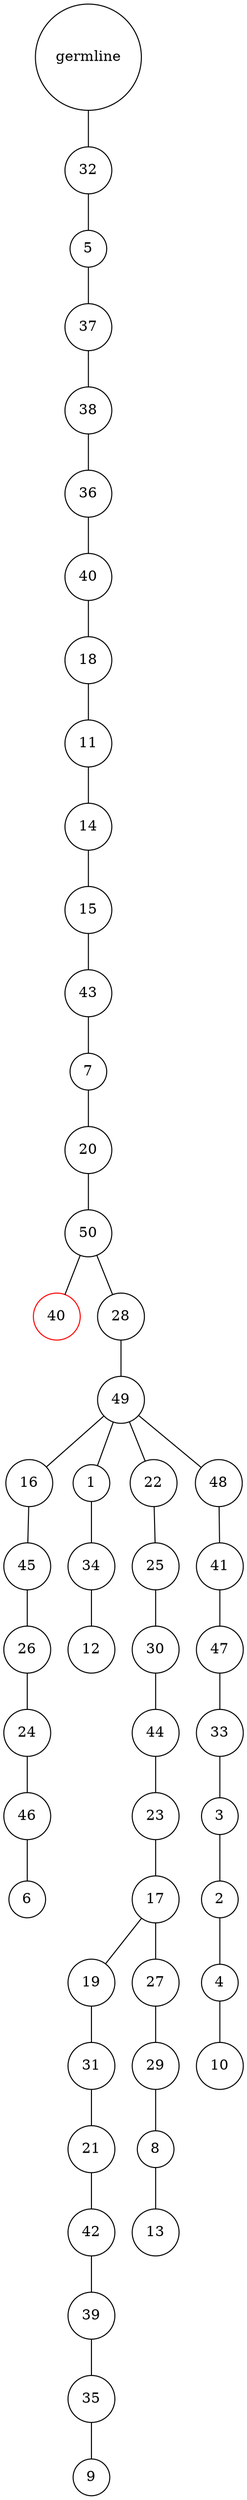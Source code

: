 graph {
	rankdir=UD;
	splines=line;
	node [shape=circle]
	"0x7f8c0c4276a0" [label="germline"];
	"0x7f8c0c4276d0" [label="32"];
	"0x7f8c0c4276a0" -- "0x7f8c0c4276d0" ;
	"0x7f8c0c427700" [label="5"];
	"0x7f8c0c4276d0" -- "0x7f8c0c427700" ;
	"0x7f8c0c427730" [label="37"];
	"0x7f8c0c427700" -- "0x7f8c0c427730" ;
	"0x7f8c0c427760" [label="38"];
	"0x7f8c0c427730" -- "0x7f8c0c427760" ;
	"0x7f8c0c427790" [label="36"];
	"0x7f8c0c427760" -- "0x7f8c0c427790" ;
	"0x7f8c0c4277c0" [label="40"];
	"0x7f8c0c427790" -- "0x7f8c0c4277c0" ;
	"0x7f8c0c4277f0" [label="18"];
	"0x7f8c0c4277c0" -- "0x7f8c0c4277f0" ;
	"0x7f8c0c427820" [label="11"];
	"0x7f8c0c4277f0" -- "0x7f8c0c427820" ;
	"0x7f8c0c427850" [label="14"];
	"0x7f8c0c427820" -- "0x7f8c0c427850" ;
	"0x7f8c0c427880" [label="15"];
	"0x7f8c0c427850" -- "0x7f8c0c427880" ;
	"0x7f8c0c4278b0" [label="43"];
	"0x7f8c0c427880" -- "0x7f8c0c4278b0" ;
	"0x7f8c0c4278e0" [label="7"];
	"0x7f8c0c4278b0" -- "0x7f8c0c4278e0" ;
	"0x7f8c0c427910" [label="20"];
	"0x7f8c0c4278e0" -- "0x7f8c0c427910" ;
	"0x7f8c0c427940" [label="50"];
	"0x7f8c0c427910" -- "0x7f8c0c427940" ;
	"0x7f8c0c427970" [label="40",color="red"];
	"0x7f8c0c427940" -- "0x7f8c0c427970" ;
	"0x7f8c0c4279a0" [label="28"];
	"0x7f8c0c427940" -- "0x7f8c0c4279a0" ;
	"0x7f8c0c4279d0" [label="49"];
	"0x7f8c0c4279a0" -- "0x7f8c0c4279d0" ;
	"0x7f8c0c427a00" [label="16"];
	"0x7f8c0c4279d0" -- "0x7f8c0c427a00" ;
	"0x7f8c0c427a30" [label="45"];
	"0x7f8c0c427a00" -- "0x7f8c0c427a30" ;
	"0x7f8c0c427a60" [label="26"];
	"0x7f8c0c427a30" -- "0x7f8c0c427a60" ;
	"0x7f8c0c427a90" [label="24"];
	"0x7f8c0c427a60" -- "0x7f8c0c427a90" ;
	"0x7f8c0c427ac0" [label="46"];
	"0x7f8c0c427a90" -- "0x7f8c0c427ac0" ;
	"0x7f8c0c427af0" [label="6"];
	"0x7f8c0c427ac0" -- "0x7f8c0c427af0" ;
	"0x7f8c0c427b20" [label="1"];
	"0x7f8c0c4279d0" -- "0x7f8c0c427b20" ;
	"0x7f8c0c427b50" [label="34"];
	"0x7f8c0c427b20" -- "0x7f8c0c427b50" ;
	"0x7f8c0c427b80" [label="12"];
	"0x7f8c0c427b50" -- "0x7f8c0c427b80" ;
	"0x7f8c0c427bb0" [label="22"];
	"0x7f8c0c4279d0" -- "0x7f8c0c427bb0" ;
	"0x7f8c0c427be0" [label="25"];
	"0x7f8c0c427bb0" -- "0x7f8c0c427be0" ;
	"0x7f8c0c427c10" [label="30"];
	"0x7f8c0c427be0" -- "0x7f8c0c427c10" ;
	"0x7f8c0c427c40" [label="44"];
	"0x7f8c0c427c10" -- "0x7f8c0c427c40" ;
	"0x7f8c0c427c70" [label="23"];
	"0x7f8c0c427c40" -- "0x7f8c0c427c70" ;
	"0x7f8c0c427ca0" [label="17"];
	"0x7f8c0c427c70" -- "0x7f8c0c427ca0" ;
	"0x7f8c0c427cd0" [label="19"];
	"0x7f8c0c427ca0" -- "0x7f8c0c427cd0" ;
	"0x7f8c0c427d00" [label="31"];
	"0x7f8c0c427cd0" -- "0x7f8c0c427d00" ;
	"0x7f8c0c427d30" [label="21"];
	"0x7f8c0c427d00" -- "0x7f8c0c427d30" ;
	"0x7f8c0c427d60" [label="42"];
	"0x7f8c0c427d30" -- "0x7f8c0c427d60" ;
	"0x7f8c0c427d90" [label="39"];
	"0x7f8c0c427d60" -- "0x7f8c0c427d90" ;
	"0x7f8c0c427dc0" [label="35"];
	"0x7f8c0c427d90" -- "0x7f8c0c427dc0" ;
	"0x7f8c0c427df0" [label="9"];
	"0x7f8c0c427dc0" -- "0x7f8c0c427df0" ;
	"0x7f8c0c427e20" [label="27"];
	"0x7f8c0c427ca0" -- "0x7f8c0c427e20" ;
	"0x7f8c0c427e50" [label="29"];
	"0x7f8c0c427e20" -- "0x7f8c0c427e50" ;
	"0x7f8c0c427e80" [label="8"];
	"0x7f8c0c427e50" -- "0x7f8c0c427e80" ;
	"0x7f8c0c427eb0" [label="13"];
	"0x7f8c0c427e80" -- "0x7f8c0c427eb0" ;
	"0x7f8c0c427ee0" [label="48"];
	"0x7f8c0c4279d0" -- "0x7f8c0c427ee0" ;
	"0x7f8c0c427f10" [label="41"];
	"0x7f8c0c427ee0" -- "0x7f8c0c427f10" ;
	"0x7f8c0c427f40" [label="47"];
	"0x7f8c0c427f10" -- "0x7f8c0c427f40" ;
	"0x7f8c0c427f70" [label="33"];
	"0x7f8c0c427f40" -- "0x7f8c0c427f70" ;
	"0x7f8c0c427fa0" [label="3"];
	"0x7f8c0c427f70" -- "0x7f8c0c427fa0" ;
	"0x7f8c0c427fd0" [label="2"];
	"0x7f8c0c427fa0" -- "0x7f8c0c427fd0" ;
	"0x7f8c0c42d040" [label="4"];
	"0x7f8c0c427fd0" -- "0x7f8c0c42d040" ;
	"0x7f8c0c42d070" [label="10"];
	"0x7f8c0c42d040" -- "0x7f8c0c42d070" ;
}
